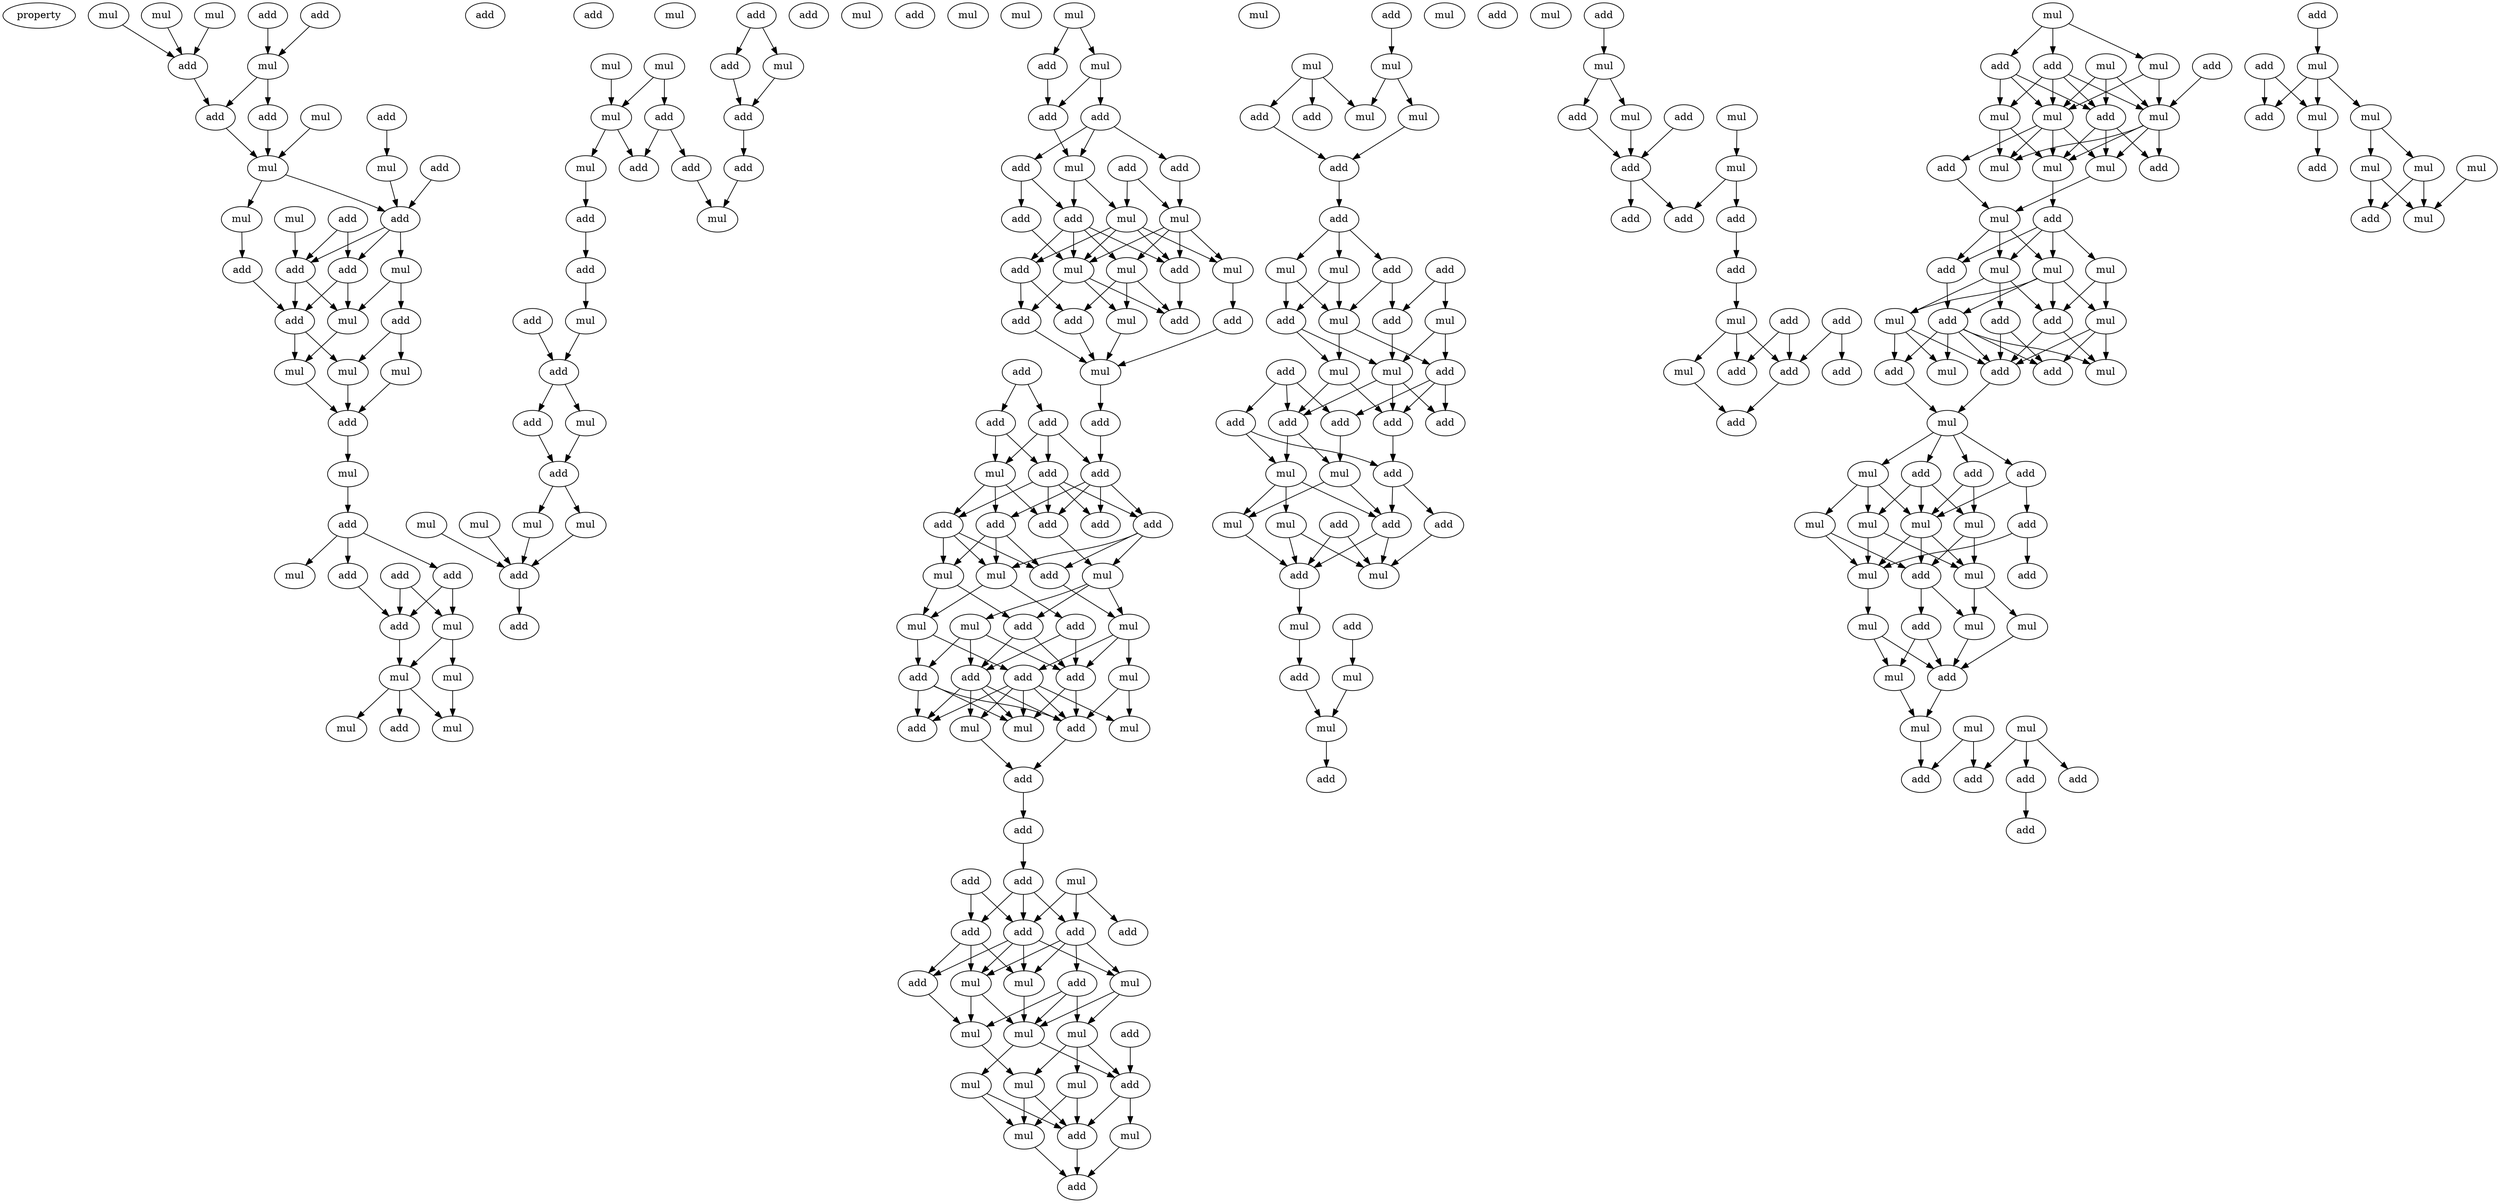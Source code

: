 digraph {
    node [fontcolor=black]
    property [mul=2,lf=1.4]
    0 [ label = mul ];
    1 [ label = mul ];
    2 [ label = add ];
    3 [ label = add ];
    4 [ label = mul ];
    5 [ label = mul ];
    6 [ label = add ];
    7 [ label = add ];
    8 [ label = add ];
    9 [ label = add ];
    10 [ label = mul ];
    11 [ label = mul ];
    12 [ label = mul ];
    13 [ label = add ];
    14 [ label = mul ];
    15 [ label = mul ];
    16 [ label = add ];
    17 [ label = add ];
    18 [ label = add ];
    19 [ label = add ];
    20 [ label = add ];
    21 [ label = mul ];
    22 [ label = add ];
    23 [ label = mul ];
    24 [ label = add ];
    25 [ label = mul ];
    26 [ label = mul ];
    27 [ label = mul ];
    28 [ label = add ];
    29 [ label = mul ];
    30 [ label = add ];
    31 [ label = add ];
    32 [ label = add ];
    33 [ label = add ];
    34 [ label = add ];
    35 [ label = mul ];
    36 [ label = mul ];
    37 [ label = add ];
    38 [ label = mul ];
    39 [ label = mul ];
    40 [ label = mul ];
    41 [ label = add ];
    42 [ label = add ];
    43 [ label = mul ];
    44 [ label = mul ];
    45 [ label = add ];
    46 [ label = mul ];
    47 [ label = mul ];
    48 [ label = mul ];
    49 [ label = add ];
    50 [ label = mul ];
    51 [ label = add ];
    52 [ label = add ];
    53 [ label = add ];
    54 [ label = add ];
    55 [ label = add ];
    56 [ label = add ];
    57 [ label = mul ];
    58 [ label = mul ];
    59 [ label = add ];
    60 [ label = add ];
    61 [ label = mul ];
    62 [ label = mul ];
    63 [ label = add ];
    64 [ label = add ];
    65 [ label = add ];
    66 [ label = add ];
    67 [ label = mul ];
    68 [ label = mul ];
    69 [ label = add ];
    70 [ label = mul ];
    71 [ label = mul ];
    72 [ label = mul ];
    73 [ label = mul ];
    74 [ label = mul ];
    75 [ label = add ];
    76 [ label = add ];
    77 [ label = mul ];
    78 [ label = mul ];
    79 [ label = add ];
    80 [ label = mul ];
    81 [ label = add ];
    82 [ label = add ];
    83 [ label = add ];
    84 [ label = add ];
    85 [ label = add ];
    86 [ label = mul ];
    87 [ label = mul ];
    88 [ label = add ];
    89 [ label = mul ];
    90 [ label = add ];
    91 [ label = mul ];
    92 [ label = mul ];
    93 [ label = add ];
    94 [ label = mul ];
    95 [ label = add ];
    96 [ label = mul ];
    97 [ label = add ];
    98 [ label = add ];
    99 [ label = add ];
    100 [ label = add ];
    101 [ label = mul ];
    102 [ label = add ];
    103 [ label = add ];
    104 [ label = add ];
    105 [ label = add ];
    106 [ label = add ];
    107 [ label = mul ];
    108 [ label = add ];
    109 [ label = add ];
    110 [ label = add ];
    111 [ label = add ];
    112 [ label = add ];
    113 [ label = add ];
    114 [ label = add ];
    115 [ label = mul ];
    116 [ label = mul ];
    117 [ label = mul ];
    118 [ label = mul ];
    119 [ label = add ];
    120 [ label = mul ];
    121 [ label = mul ];
    122 [ label = add ];
    123 [ label = add ];
    124 [ label = add ];
    125 [ label = mul ];
    126 [ label = add ];
    127 [ label = add ];
    128 [ label = mul ];
    129 [ label = add ];
    130 [ label = mul ];
    131 [ label = mul ];
    132 [ label = add ];
    133 [ label = add ];
    134 [ label = add ];
    135 [ label = add ];
    136 [ label = mul ];
    137 [ label = add ];
    138 [ label = add ];
    139 [ label = add ];
    140 [ label = add ];
    141 [ label = add ];
    142 [ label = mul ];
    143 [ label = mul ];
    144 [ label = mul ];
    145 [ label = add ];
    146 [ label = add ];
    147 [ label = mul ];
    148 [ label = add ];
    149 [ label = mul ];
    150 [ label = mul ];
    151 [ label = mul ];
    152 [ label = add ];
    153 [ label = mul ];
    154 [ label = mul ];
    155 [ label = add ];
    156 [ label = mul ];
    157 [ label = mul ];
    158 [ label = add ];
    159 [ label = add ];
    160 [ label = mul ];
    161 [ label = mul ];
    162 [ label = mul ];
    163 [ label = add ];
    164 [ label = add ];
    165 [ label = mul ];
    166 [ label = mul ];
    167 [ label = add ];
    168 [ label = add ];
    169 [ label = add ];
    170 [ label = add ];
    171 [ label = mul ];
    172 [ label = mul ];
    173 [ label = add ];
    174 [ label = add ];
    175 [ label = add ];
    176 [ label = mul ];
    177 [ label = mul ];
    178 [ label = mul ];
    179 [ label = add ];
    180 [ label = mul ];
    181 [ label = add ];
    182 [ label = add ];
    183 [ label = add ];
    184 [ label = add ];
    185 [ label = add ];
    186 [ label = add ];
    187 [ label = mul ];
    188 [ label = mul ];
    189 [ label = add ];
    190 [ label = add ];
    191 [ label = add ];
    192 [ label = mul ];
    193 [ label = mul ];
    194 [ label = add ];
    195 [ label = mul ];
    196 [ label = add ];
    197 [ label = add ];
    198 [ label = mul ];
    199 [ label = mul ];
    200 [ label = add ];
    201 [ label = mul ];
    202 [ label = mul ];
    203 [ label = add ];
    204 [ label = add ];
    205 [ label = mul ];
    206 [ label = add ];
    207 [ label = mul ];
    208 [ label = mul ];
    209 [ label = add ];
    210 [ label = add ];
    211 [ label = mul ];
    212 [ label = add ];
    213 [ label = add ];
    214 [ label = add ];
    215 [ label = add ];
    216 [ label = add ];
    217 [ label = mul ];
    218 [ label = add ];
    219 [ label = add ];
    220 [ label = mul ];
    221 [ label = add ];
    222 [ label = add ];
    223 [ label = add ];
    224 [ label = mul ];
    225 [ label = mul ];
    226 [ label = add ];
    227 [ label = mul ];
    228 [ label = add ];
    229 [ label = add ];
    230 [ label = mul ];
    231 [ label = mul ];
    232 [ label = add ];
    233 [ label = mul ];
    234 [ label = add ];
    235 [ label = mul ];
    236 [ label = mul ];
    237 [ label = mul ];
    238 [ label = add ];
    239 [ label = add ];
    240 [ label = mul ];
    241 [ label = mul ];
    242 [ label = mul ];
    243 [ label = add ];
    244 [ label = mul ];
    245 [ label = add ];
    246 [ label = add ];
    247 [ label = add ];
    248 [ label = mul ];
    249 [ label = mul ];
    250 [ label = add ];
    251 [ label = mul ];
    252 [ label = add ];
    253 [ label = add ];
    254 [ label = mul ];
    255 [ label = mul ];
    256 [ label = mul ];
    257 [ label = add ];
    258 [ label = add ];
    259 [ label = add ];
    260 [ label = add ];
    261 [ label = mul ];
    262 [ label = mul ];
    263 [ label = mul ];
    264 [ label = mul ];
    265 [ label = mul ];
    266 [ label = mul ];
    267 [ label = add ];
    268 [ label = add ];
    269 [ label = add ];
    270 [ label = mul ];
    271 [ label = mul ];
    272 [ label = mul ];
    273 [ label = mul ];
    274 [ label = add ];
    275 [ label = mul ];
    276 [ label = mul ];
    277 [ label = mul ];
    278 [ label = add ];
    279 [ label = add ];
    280 [ label = add ];
    281 [ label = add ];
    282 [ label = add ];
    283 [ label = add ];
    284 [ label = mul ];
    285 [ label = add ];
    286 [ label = mul ];
    287 [ label = add ];
    288 [ label = mul ];
    289 [ label = add ];
    290 [ label = mul ];
    291 [ label = mul ];
    292 [ label = mul ];
    293 [ label = add ];
    294 [ label = mul ];
    0 -> 6 [ name = 0 ];
    1 -> 6 [ name = 1 ];
    2 -> 5 [ name = 2 ];
    3 -> 5 [ name = 3 ];
    4 -> 6 [ name = 4 ];
    5 -> 7 [ name = 5 ];
    5 -> 9 [ name = 6 ];
    6 -> 7 [ name = 7 ];
    7 -> 12 [ name = 8 ];
    8 -> 11 [ name = 9 ];
    9 -> 12 [ name = 10 ];
    10 -> 12 [ name = 11 ];
    11 -> 17 [ name = 12 ];
    12 -> 14 [ name = 13 ];
    12 -> 17 [ name = 14 ];
    13 -> 17 [ name = 15 ];
    14 -> 19 [ name = 16 ];
    15 -> 18 [ name = 17 ];
    16 -> 18 [ name = 18 ];
    16 -> 20 [ name = 19 ];
    17 -> 18 [ name = 20 ];
    17 -> 20 [ name = 21 ];
    17 -> 21 [ name = 22 ];
    18 -> 22 [ name = 23 ];
    18 -> 23 [ name = 24 ];
    19 -> 22 [ name = 25 ];
    20 -> 22 [ name = 26 ];
    20 -> 23 [ name = 27 ];
    21 -> 23 [ name = 28 ];
    21 -> 24 [ name = 29 ];
    22 -> 25 [ name = 30 ];
    22 -> 26 [ name = 31 ];
    23 -> 25 [ name = 32 ];
    24 -> 26 [ name = 33 ];
    24 -> 27 [ name = 34 ];
    25 -> 28 [ name = 35 ];
    26 -> 28 [ name = 36 ];
    27 -> 28 [ name = 37 ];
    28 -> 29 [ name = 38 ];
    29 -> 31 [ name = 39 ];
    31 -> 32 [ name = 40 ];
    31 -> 34 [ name = 41 ];
    31 -> 35 [ name = 42 ];
    32 -> 37 [ name = 43 ];
    33 -> 36 [ name = 44 ];
    33 -> 37 [ name = 45 ];
    34 -> 36 [ name = 46 ];
    34 -> 37 [ name = 47 ];
    36 -> 38 [ name = 48 ];
    36 -> 39 [ name = 49 ];
    37 -> 39 [ name = 50 ];
    38 -> 40 [ name = 51 ];
    39 -> 40 [ name = 52 ];
    39 -> 41 [ name = 53 ];
    39 -> 43 [ name = 54 ];
    45 -> 46 [ name = 55 ];
    45 -> 49 [ name = 56 ];
    46 -> 51 [ name = 57 ];
    47 -> 50 [ name = 58 ];
    48 -> 50 [ name = 59 ];
    48 -> 52 [ name = 60 ];
    49 -> 51 [ name = 61 ];
    50 -> 54 [ name = 62 ];
    50 -> 57 [ name = 63 ];
    51 -> 55 [ name = 64 ];
    52 -> 54 [ name = 65 ];
    52 -> 56 [ name = 66 ];
    55 -> 58 [ name = 67 ];
    56 -> 58 [ name = 68 ];
    57 -> 59 [ name = 69 ];
    59 -> 60 [ name = 70 ];
    60 -> 62 [ name = 71 ];
    62 -> 65 [ name = 72 ];
    63 -> 65 [ name = 73 ];
    65 -> 66 [ name = 74 ];
    65 -> 67 [ name = 75 ];
    66 -> 69 [ name = 76 ];
    67 -> 69 [ name = 77 ];
    69 -> 70 [ name = 78 ];
    69 -> 72 [ name = 79 ];
    70 -> 75 [ name = 80 ];
    71 -> 75 [ name = 81 ];
    72 -> 75 [ name = 82 ];
    73 -> 75 [ name = 83 ];
    75 -> 76 [ name = 84 ];
    77 -> 79 [ name = 85 ];
    77 -> 80 [ name = 86 ];
    79 -> 81 [ name = 87 ];
    80 -> 81 [ name = 88 ];
    80 -> 82 [ name = 89 ];
    81 -> 86 [ name = 90 ];
    82 -> 83 [ name = 91 ];
    82 -> 85 [ name = 92 ];
    82 -> 86 [ name = 93 ];
    83 -> 89 [ name = 94 ];
    84 -> 87 [ name = 95 ];
    84 -> 89 [ name = 96 ];
    85 -> 88 [ name = 97 ];
    85 -> 90 [ name = 98 ];
    86 -> 87 [ name = 99 ];
    86 -> 88 [ name = 100 ];
    87 -> 92 [ name = 101 ];
    87 -> 93 [ name = 102 ];
    87 -> 94 [ name = 103 ];
    87 -> 95 [ name = 104 ];
    88 -> 91 [ name = 105 ];
    88 -> 92 [ name = 106 ];
    88 -> 93 [ name = 107 ];
    88 -> 95 [ name = 108 ];
    89 -> 91 [ name = 109 ];
    89 -> 92 [ name = 110 ];
    89 -> 93 [ name = 111 ];
    89 -> 94 [ name = 112 ];
    90 -> 92 [ name = 113 ];
    91 -> 96 [ name = 114 ];
    91 -> 97 [ name = 115 ];
    91 -> 100 [ name = 116 ];
    92 -> 96 [ name = 117 ];
    92 -> 99 [ name = 118 ];
    92 -> 100 [ name = 119 ];
    93 -> 100 [ name = 120 ];
    94 -> 98 [ name = 121 ];
    95 -> 97 [ name = 122 ];
    95 -> 99 [ name = 123 ];
    96 -> 101 [ name = 124 ];
    97 -> 101 [ name = 125 ];
    98 -> 101 [ name = 126 ];
    99 -> 101 [ name = 127 ];
    101 -> 104 [ name = 128 ];
    102 -> 103 [ name = 129 ];
    102 -> 105 [ name = 130 ];
    103 -> 106 [ name = 131 ];
    103 -> 107 [ name = 132 ];
    103 -> 108 [ name = 133 ];
    104 -> 108 [ name = 134 ];
    105 -> 106 [ name = 135 ];
    105 -> 107 [ name = 136 ];
    106 -> 109 [ name = 137 ];
    106 -> 110 [ name = 138 ];
    106 -> 112 [ name = 139 ];
    106 -> 113 [ name = 140 ];
    107 -> 110 [ name = 141 ];
    107 -> 111 [ name = 142 ];
    107 -> 113 [ name = 143 ];
    108 -> 109 [ name = 144 ];
    108 -> 111 [ name = 145 ];
    108 -> 112 [ name = 146 ];
    108 -> 113 [ name = 147 ];
    110 -> 114 [ name = 148 ];
    110 -> 115 [ name = 149 ];
    110 -> 116 [ name = 150 ];
    111 -> 114 [ name = 151 ];
    111 -> 115 [ name = 152 ];
    111 -> 116 [ name = 153 ];
    112 -> 114 [ name = 154 ];
    112 -> 115 [ name = 155 ];
    112 -> 117 [ name = 156 ];
    113 -> 117 [ name = 157 ];
    114 -> 121 [ name = 158 ];
    115 -> 118 [ name = 159 ];
    115 -> 122 [ name = 160 ];
    116 -> 118 [ name = 161 ];
    116 -> 119 [ name = 162 ];
    117 -> 119 [ name = 163 ];
    117 -> 120 [ name = 164 ];
    117 -> 121 [ name = 165 ];
    118 -> 126 [ name = 166 ];
    118 -> 127 [ name = 167 ];
    119 -> 123 [ name = 168 ];
    119 -> 124 [ name = 169 ];
    120 -> 123 [ name = 170 ];
    120 -> 124 [ name = 171 ];
    120 -> 127 [ name = 172 ];
    121 -> 124 [ name = 173 ];
    121 -> 125 [ name = 174 ];
    121 -> 126 [ name = 175 ];
    122 -> 123 [ name = 176 ];
    122 -> 124 [ name = 177 ];
    123 -> 128 [ name = 178 ];
    123 -> 129 [ name = 179 ];
    123 -> 131 [ name = 180 ];
    123 -> 132 [ name = 181 ];
    124 -> 129 [ name = 182 ];
    124 -> 131 [ name = 183 ];
    125 -> 129 [ name = 184 ];
    125 -> 130 [ name = 185 ];
    126 -> 128 [ name = 186 ];
    126 -> 129 [ name = 187 ];
    126 -> 130 [ name = 188 ];
    126 -> 131 [ name = 189 ];
    126 -> 132 [ name = 190 ];
    127 -> 129 [ name = 191 ];
    127 -> 131 [ name = 192 ];
    127 -> 132 [ name = 193 ];
    128 -> 133 [ name = 194 ];
    129 -> 133 [ name = 195 ];
    133 -> 134 [ name = 196 ];
    134 -> 135 [ name = 197 ];
    135 -> 139 [ name = 198 ];
    135 -> 140 [ name = 199 ];
    135 -> 141 [ name = 200 ];
    136 -> 138 [ name = 201 ];
    136 -> 140 [ name = 202 ];
    136 -> 141 [ name = 203 ];
    137 -> 139 [ name = 204 ];
    137 -> 141 [ name = 205 ];
    139 -> 142 [ name = 206 ];
    139 -> 144 [ name = 207 ];
    139 -> 145 [ name = 208 ];
    140 -> 142 [ name = 209 ];
    140 -> 143 [ name = 210 ];
    140 -> 144 [ name = 211 ];
    140 -> 146 [ name = 212 ];
    141 -> 142 [ name = 213 ];
    141 -> 143 [ name = 214 ];
    141 -> 144 [ name = 215 ];
    141 -> 145 [ name = 216 ];
    142 -> 147 [ name = 217 ];
    142 -> 149 [ name = 218 ];
    143 -> 147 [ name = 219 ];
    143 -> 150 [ name = 220 ];
    144 -> 147 [ name = 221 ];
    145 -> 149 [ name = 222 ];
    146 -> 147 [ name = 223 ];
    146 -> 149 [ name = 224 ];
    146 -> 150 [ name = 225 ];
    147 -> 152 [ name = 226 ];
    147 -> 154 [ name = 227 ];
    148 -> 152 [ name = 228 ];
    149 -> 153 [ name = 229 ];
    150 -> 151 [ name = 230 ];
    150 -> 152 [ name = 231 ];
    150 -> 153 [ name = 232 ];
    151 -> 155 [ name = 233 ];
    151 -> 156 [ name = 234 ];
    152 -> 155 [ name = 235 ];
    152 -> 157 [ name = 236 ];
    153 -> 155 [ name = 237 ];
    153 -> 156 [ name = 238 ];
    154 -> 155 [ name = 239 ];
    154 -> 156 [ name = 240 ];
    155 -> 159 [ name = 241 ];
    156 -> 159 [ name = 242 ];
    157 -> 159 [ name = 243 ];
    158 -> 161 [ name = 244 ];
    160 -> 163 [ name = 245 ];
    160 -> 164 [ name = 246 ];
    160 -> 166 [ name = 247 ];
    161 -> 165 [ name = 248 ];
    161 -> 166 [ name = 249 ];
    164 -> 167 [ name = 250 ];
    165 -> 167 [ name = 251 ];
    167 -> 168 [ name = 252 ];
    168 -> 170 [ name = 253 ];
    168 -> 171 [ name = 254 ];
    168 -> 172 [ name = 255 ];
    170 -> 174 [ name = 256 ];
    170 -> 177 [ name = 257 ];
    171 -> 175 [ name = 258 ];
    171 -> 177 [ name = 259 ];
    172 -> 175 [ name = 260 ];
    172 -> 177 [ name = 261 ];
    173 -> 174 [ name = 262 ];
    173 -> 176 [ name = 263 ];
    174 -> 180 [ name = 264 ];
    175 -> 178 [ name = 265 ];
    175 -> 180 [ name = 266 ];
    176 -> 179 [ name = 267 ];
    176 -> 180 [ name = 268 ];
    177 -> 178 [ name = 269 ];
    177 -> 179 [ name = 270 ];
    178 -> 182 [ name = 271 ];
    178 -> 183 [ name = 272 ];
    179 -> 183 [ name = 273 ];
    179 -> 184 [ name = 274 ];
    179 -> 186 [ name = 275 ];
    180 -> 182 [ name = 276 ];
    180 -> 183 [ name = 277 ];
    180 -> 184 [ name = 278 ];
    181 -> 182 [ name = 279 ];
    181 -> 185 [ name = 280 ];
    181 -> 186 [ name = 281 ];
    182 -> 187 [ name = 282 ];
    182 -> 188 [ name = 283 ];
    183 -> 189 [ name = 284 ];
    185 -> 188 [ name = 285 ];
    185 -> 189 [ name = 286 ];
    186 -> 187 [ name = 287 ];
    187 -> 192 [ name = 288 ];
    187 -> 194 [ name = 289 ];
    188 -> 192 [ name = 290 ];
    188 -> 193 [ name = 291 ];
    188 -> 194 [ name = 292 ];
    189 -> 190 [ name = 293 ];
    189 -> 194 [ name = 294 ];
    190 -> 195 [ name = 295 ];
    191 -> 195 [ name = 296 ];
    191 -> 196 [ name = 297 ];
    192 -> 196 [ name = 298 ];
    193 -> 195 [ name = 299 ];
    193 -> 196 [ name = 300 ];
    194 -> 195 [ name = 301 ];
    194 -> 196 [ name = 302 ];
    196 -> 198 [ name = 303 ];
    197 -> 201 [ name = 304 ];
    198 -> 200 [ name = 305 ];
    200 -> 202 [ name = 306 ];
    201 -> 202 [ name = 307 ];
    202 -> 203 [ name = 308 ];
    204 -> 205 [ name = 309 ];
    205 -> 206 [ name = 310 ];
    205 -> 208 [ name = 311 ];
    206 -> 210 [ name = 312 ];
    207 -> 211 [ name = 313 ];
    208 -> 210 [ name = 314 ];
    209 -> 210 [ name = 315 ];
    210 -> 213 [ name = 316 ];
    210 -> 214 [ name = 317 ];
    211 -> 212 [ name = 318 ];
    211 -> 214 [ name = 319 ];
    212 -> 215 [ name = 320 ];
    215 -> 217 [ name = 321 ];
    216 -> 219 [ name = 322 ];
    216 -> 221 [ name = 323 ];
    217 -> 219 [ name = 324 ];
    217 -> 220 [ name = 325 ];
    217 -> 221 [ name = 326 ];
    218 -> 219 [ name = 327 ];
    218 -> 222 [ name = 328 ];
    219 -> 223 [ name = 329 ];
    220 -> 223 [ name = 330 ];
    224 -> 227 [ name = 331 ];
    224 -> 228 [ name = 332 ];
    224 -> 229 [ name = 333 ];
    225 -> 231 [ name = 334 ];
    225 -> 232 [ name = 335 ];
    225 -> 233 [ name = 336 ];
    226 -> 233 [ name = 337 ];
    227 -> 231 [ name = 338 ];
    227 -> 233 [ name = 339 ];
    228 -> 230 [ name = 340 ];
    228 -> 231 [ name = 341 ];
    228 -> 232 [ name = 342 ];
    229 -> 230 [ name = 343 ];
    229 -> 231 [ name = 344 ];
    229 -> 232 [ name = 345 ];
    229 -> 233 [ name = 346 ];
    230 -> 235 [ name = 347 ];
    230 -> 237 [ name = 348 ];
    231 -> 234 [ name = 349 ];
    231 -> 235 [ name = 350 ];
    231 -> 236 [ name = 351 ];
    231 -> 237 [ name = 352 ];
    232 -> 236 [ name = 353 ];
    232 -> 237 [ name = 354 ];
    232 -> 238 [ name = 355 ];
    233 -> 235 [ name = 356 ];
    233 -> 236 [ name = 357 ];
    233 -> 237 [ name = 358 ];
    233 -> 238 [ name = 359 ];
    234 -> 240 [ name = 360 ];
    236 -> 240 [ name = 361 ];
    237 -> 239 [ name = 362 ];
    239 -> 241 [ name = 363 ];
    239 -> 242 [ name = 364 ];
    239 -> 243 [ name = 365 ];
    239 -> 244 [ name = 366 ];
    240 -> 242 [ name = 367 ];
    240 -> 243 [ name = 368 ];
    240 -> 244 [ name = 369 ];
    241 -> 245 [ name = 370 ];
    241 -> 249 [ name = 371 ];
    242 -> 245 [ name = 372 ];
    242 -> 247 [ name = 373 ];
    242 -> 248 [ name = 374 ];
    243 -> 246 [ name = 375 ];
    244 -> 245 [ name = 376 ];
    244 -> 246 [ name = 377 ];
    244 -> 248 [ name = 378 ];
    244 -> 249 [ name = 379 ];
    245 -> 250 [ name = 380 ];
    245 -> 254 [ name = 381 ];
    246 -> 250 [ name = 382 ];
    246 -> 251 [ name = 383 ];
    246 -> 252 [ name = 384 ];
    246 -> 253 [ name = 385 ];
    246 -> 254 [ name = 386 ];
    247 -> 250 [ name = 387 ];
    247 -> 253 [ name = 388 ];
    248 -> 250 [ name = 389 ];
    248 -> 251 [ name = 390 ];
    248 -> 252 [ name = 391 ];
    249 -> 250 [ name = 392 ];
    249 -> 253 [ name = 393 ];
    249 -> 254 [ name = 394 ];
    250 -> 255 [ name = 395 ];
    252 -> 255 [ name = 396 ];
    255 -> 256 [ name = 397 ];
    255 -> 257 [ name = 398 ];
    255 -> 258 [ name = 399 ];
    255 -> 259 [ name = 400 ];
    256 -> 261 [ name = 401 ];
    256 -> 262 [ name = 402 ];
    256 -> 263 [ name = 403 ];
    257 -> 262 [ name = 404 ];
    257 -> 264 [ name = 405 ];
    258 -> 261 [ name = 406 ];
    258 -> 262 [ name = 407 ];
    258 -> 264 [ name = 408 ];
    259 -> 260 [ name = 409 ];
    259 -> 262 [ name = 410 ];
    260 -> 266 [ name = 411 ];
    260 -> 268 [ name = 412 ];
    261 -> 265 [ name = 413 ];
    261 -> 266 [ name = 414 ];
    262 -> 265 [ name = 415 ];
    262 -> 266 [ name = 416 ];
    262 -> 267 [ name = 417 ];
    263 -> 266 [ name = 418 ];
    263 -> 267 [ name = 419 ];
    264 -> 265 [ name = 420 ];
    264 -> 267 [ name = 421 ];
    265 -> 270 [ name = 422 ];
    265 -> 271 [ name = 423 ];
    266 -> 272 [ name = 424 ];
    267 -> 269 [ name = 425 ];
    267 -> 271 [ name = 426 ];
    269 -> 273 [ name = 427 ];
    269 -> 274 [ name = 428 ];
    270 -> 274 [ name = 429 ];
    271 -> 274 [ name = 430 ];
    272 -> 273 [ name = 431 ];
    272 -> 274 [ name = 432 ];
    273 -> 277 [ name = 433 ];
    274 -> 277 [ name = 434 ];
    275 -> 278 [ name = 435 ];
    275 -> 279 [ name = 436 ];
    275 -> 280 [ name = 437 ];
    276 -> 280 [ name = 438 ];
    276 -> 281 [ name = 439 ];
    277 -> 281 [ name = 440 ];
    278 -> 282 [ name = 441 ];
    283 -> 284 [ name = 442 ];
    284 -> 286 [ name = 443 ];
    284 -> 287 [ name = 444 ];
    284 -> 288 [ name = 445 ];
    285 -> 286 [ name = 446 ];
    285 -> 287 [ name = 447 ];
    286 -> 289 [ name = 448 ];
    288 -> 291 [ name = 449 ];
    288 -> 292 [ name = 450 ];
    290 -> 294 [ name = 451 ];
    291 -> 293 [ name = 452 ];
    291 -> 294 [ name = 453 ];
    292 -> 293 [ name = 454 ];
    292 -> 294 [ name = 455 ];
}
